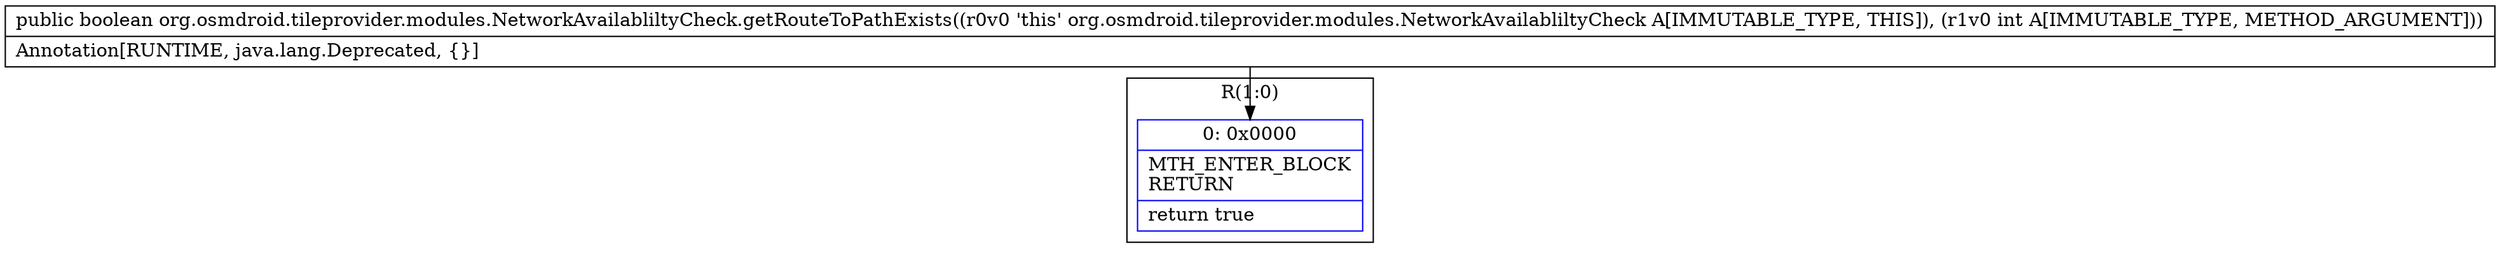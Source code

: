 digraph "CFG fororg.osmdroid.tileprovider.modules.NetworkAvailabliltyCheck.getRouteToPathExists(I)Z" {
subgraph cluster_Region_751851495 {
label = "R(1:0)";
node [shape=record,color=blue];
Node_0 [shape=record,label="{0\:\ 0x0000|MTH_ENTER_BLOCK\lRETURN\l|return true\l}"];
}
MethodNode[shape=record,label="{public boolean org.osmdroid.tileprovider.modules.NetworkAvailabliltyCheck.getRouteToPathExists((r0v0 'this' org.osmdroid.tileprovider.modules.NetworkAvailabliltyCheck A[IMMUTABLE_TYPE, THIS]), (r1v0 int A[IMMUTABLE_TYPE, METHOD_ARGUMENT]))  | Annotation[RUNTIME, java.lang.Deprecated, \{\}]\l}"];
MethodNode -> Node_0;
}

